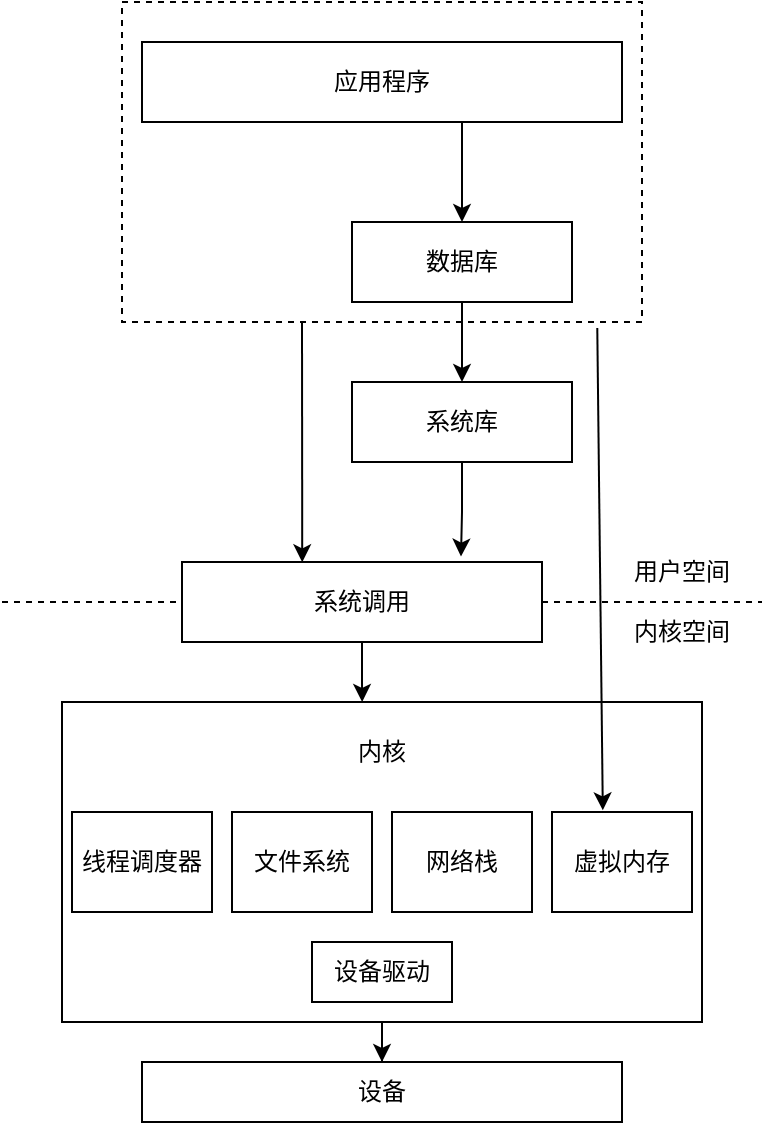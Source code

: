 <mxfile version="24.7.6" pages="2">
  <diagram name="Page-1" id="uqu4MA3W103sAPNdU19W">
    <mxGraphModel dx="2074" dy="1196" grid="1" gridSize="10" guides="1" tooltips="1" connect="1" arrows="1" fold="1" page="1" pageScale="1" pageWidth="850" pageHeight="1100" math="0" shadow="0">
      <root>
        <mxCell id="0" />
        <mxCell id="1" parent="0" />
        <mxCell id="srKOxvxDXywhAGwptkbs-34" value="" style="endArrow=none;dashed=1;html=1;rounded=0;fontFamily=Helvetica;fontSize=12;fontColor=default;" parent="1" edge="1">
          <mxGeometry width="50" height="50" relative="1" as="geometry">
            <mxPoint x="250" y="590" as="sourcePoint" />
            <mxPoint x="630" y="590" as="targetPoint" />
          </mxGeometry>
        </mxCell>
        <mxCell id="srKOxvxDXywhAGwptkbs-9" style="edgeStyle=orthogonalEdgeStyle;rounded=0;orthogonalLoop=1;jettySize=auto;html=1;fontFamily=Helvetica;fontSize=12;fontColor=default;" parent="1" target="srKOxvxDXywhAGwptkbs-3" edge="1">
          <mxGeometry relative="1" as="geometry">
            <mxPoint x="480" y="350" as="sourcePoint" />
            <Array as="points">
              <mxPoint x="480" y="370" />
              <mxPoint x="480" y="370" />
            </Array>
          </mxGeometry>
        </mxCell>
        <mxCell id="srKOxvxDXywhAGwptkbs-2" value="应用程序" style="whiteSpace=wrap;html=1;" parent="1" vertex="1">
          <mxGeometry x="320" y="310" width="240" height="40" as="geometry" />
        </mxCell>
        <mxCell id="srKOxvxDXywhAGwptkbs-11" style="edgeStyle=orthogonalEdgeStyle;rounded=0;orthogonalLoop=1;jettySize=auto;html=1;fontFamily=Helvetica;fontSize=12;fontColor=default;" parent="1" source="srKOxvxDXywhAGwptkbs-3" target="srKOxvxDXywhAGwptkbs-7" edge="1">
          <mxGeometry relative="1" as="geometry" />
        </mxCell>
        <mxCell id="srKOxvxDXywhAGwptkbs-3" value="数据库" style="whiteSpace=wrap;html=1;" parent="1" vertex="1">
          <mxGeometry x="425" y="400" width="110" height="40" as="geometry" />
        </mxCell>
        <mxCell id="srKOxvxDXywhAGwptkbs-7" value="系统库" style="whiteSpace=wrap;html=1;" parent="1" vertex="1">
          <mxGeometry x="425" y="480" width="110" height="40" as="geometry" />
        </mxCell>
        <mxCell id="srKOxvxDXywhAGwptkbs-8" value="系统调用" style="whiteSpace=wrap;html=1;" parent="1" vertex="1">
          <mxGeometry x="340" y="570" width="180" height="40" as="geometry" />
        </mxCell>
        <mxCell id="srKOxvxDXywhAGwptkbs-14" value="" style="whiteSpace=wrap;html=1;strokeColor=default;align=center;verticalAlign=middle;fontFamily=Helvetica;fontSize=12;fontColor=default;fillColor=none;dashed=1;" parent="1" vertex="1">
          <mxGeometry x="310" y="290" width="260" height="160" as="geometry" />
        </mxCell>
        <mxCell id="srKOxvxDXywhAGwptkbs-19" value="" style="edgeStyle=none;orthogonalLoop=1;jettySize=auto;html=1;rounded=0;fontFamily=Helvetica;fontSize=12;fontColor=default;entryX=0.334;entryY=0.004;entryDx=0;entryDy=0;entryPerimeter=0;" parent="1" target="srKOxvxDXywhAGwptkbs-8" edge="1">
          <mxGeometry width="80" relative="1" as="geometry">
            <mxPoint x="400" y="450" as="sourcePoint" />
            <mxPoint x="440" y="470" as="targetPoint" />
            <Array as="points" />
          </mxGeometry>
        </mxCell>
        <mxCell id="srKOxvxDXywhAGwptkbs-39" style="edgeStyle=orthogonalEdgeStyle;rounded=0;orthogonalLoop=1;jettySize=auto;html=1;entryX=0.5;entryY=0;entryDx=0;entryDy=0;fontFamily=Helvetica;fontSize=12;fontColor=default;" parent="1" source="srKOxvxDXywhAGwptkbs-22" target="srKOxvxDXywhAGwptkbs-29" edge="1">
          <mxGeometry relative="1" as="geometry" />
        </mxCell>
        <mxCell id="srKOxvxDXywhAGwptkbs-22" value="" style="whiteSpace=wrap;html=1;strokeColor=default;align=center;verticalAlign=middle;fontFamily=Helvetica;fontSize=12;fontColor=default;fillColor=default;" parent="1" vertex="1">
          <mxGeometry x="280" y="640" width="320" height="160" as="geometry" />
        </mxCell>
        <mxCell id="srKOxvxDXywhAGwptkbs-23" value="内核" style="text;strokeColor=none;align=center;fillColor=none;html=1;verticalAlign=middle;whiteSpace=wrap;rounded=0;fontSize=12;fontFamily=Helvetica;fontColor=default;" parent="1" vertex="1">
          <mxGeometry x="410" y="650" width="60" height="30" as="geometry" />
        </mxCell>
        <mxCell id="srKOxvxDXywhAGwptkbs-24" value="线程调度器" style="whiteSpace=wrap;html=1;strokeColor=default;align=center;verticalAlign=middle;fontFamily=Helvetica;fontSize=12;fontColor=default;fillColor=default;" parent="1" vertex="1">
          <mxGeometry x="285" y="695" width="70" height="50" as="geometry" />
        </mxCell>
        <mxCell id="srKOxvxDXywhAGwptkbs-25" value="文件系统" style="whiteSpace=wrap;html=1;strokeColor=default;align=center;verticalAlign=middle;fontFamily=Helvetica;fontSize=12;fontColor=default;fillColor=default;" parent="1" vertex="1">
          <mxGeometry x="365" y="695" width="70" height="50" as="geometry" />
        </mxCell>
        <mxCell id="srKOxvxDXywhAGwptkbs-26" value="网络栈" style="whiteSpace=wrap;html=1;strokeColor=default;align=center;verticalAlign=middle;fontFamily=Helvetica;fontSize=12;fontColor=default;fillColor=default;" parent="1" vertex="1">
          <mxGeometry x="445" y="695" width="70" height="50" as="geometry" />
        </mxCell>
        <mxCell id="srKOxvxDXywhAGwptkbs-27" value="虚拟内存" style="whiteSpace=wrap;html=1;strokeColor=default;align=center;verticalAlign=middle;fontFamily=Helvetica;fontSize=12;fontColor=default;fillColor=default;" parent="1" vertex="1">
          <mxGeometry x="525" y="695" width="70" height="50" as="geometry" />
        </mxCell>
        <mxCell id="srKOxvxDXywhAGwptkbs-28" value="设备驱动" style="whiteSpace=wrap;html=1;strokeColor=default;align=center;verticalAlign=middle;fontFamily=Helvetica;fontSize=12;fontColor=default;fillColor=default;" parent="1" vertex="1">
          <mxGeometry x="405" y="760" width="70" height="30" as="geometry" />
        </mxCell>
        <mxCell id="srKOxvxDXywhAGwptkbs-29" value="设备" style="whiteSpace=wrap;html=1;strokeColor=default;align=center;verticalAlign=middle;fontFamily=Helvetica;fontSize=12;fontColor=default;fillColor=default;" parent="1" vertex="1">
          <mxGeometry x="320" y="820" width="240" height="30" as="geometry" />
        </mxCell>
        <mxCell id="srKOxvxDXywhAGwptkbs-30" style="edgeStyle=orthogonalEdgeStyle;rounded=0;orthogonalLoop=1;jettySize=auto;html=1;entryX=0.775;entryY=-0.068;entryDx=0;entryDy=0;entryPerimeter=0;fontFamily=Helvetica;fontSize=12;fontColor=default;" parent="1" source="srKOxvxDXywhAGwptkbs-7" target="srKOxvxDXywhAGwptkbs-8" edge="1">
          <mxGeometry relative="1" as="geometry" />
        </mxCell>
        <mxCell id="srKOxvxDXywhAGwptkbs-31" value="" style="edgeStyle=none;orthogonalLoop=1;jettySize=auto;html=1;rounded=0;fontFamily=Helvetica;fontSize=12;fontColor=default;exitX=0.914;exitY=1.019;exitDx=0;exitDy=0;exitPerimeter=0;entryX=0.363;entryY=-0.017;entryDx=0;entryDy=0;entryPerimeter=0;" parent="1" source="srKOxvxDXywhAGwptkbs-14" target="srKOxvxDXywhAGwptkbs-27" edge="1">
          <mxGeometry width="80" relative="1" as="geometry">
            <mxPoint x="560" y="480" as="sourcePoint" />
            <mxPoint x="640" y="480" as="targetPoint" />
            <Array as="points" />
          </mxGeometry>
        </mxCell>
        <mxCell id="srKOxvxDXywhAGwptkbs-35" value="用户空间" style="text;strokeColor=none;align=center;fillColor=none;html=1;verticalAlign=middle;whiteSpace=wrap;rounded=0;fontSize=12;fontFamily=Helvetica;fontColor=default;" parent="1" vertex="1">
          <mxGeometry x="560" y="560" width="60" height="30" as="geometry" />
        </mxCell>
        <mxCell id="srKOxvxDXywhAGwptkbs-37" value="内核空间" style="text;strokeColor=none;align=center;fillColor=none;html=1;verticalAlign=middle;whiteSpace=wrap;rounded=0;fontSize=12;fontFamily=Helvetica;fontColor=default;" parent="1" vertex="1">
          <mxGeometry x="560" y="590" width="60" height="30" as="geometry" />
        </mxCell>
        <mxCell id="srKOxvxDXywhAGwptkbs-38" style="edgeStyle=orthogonalEdgeStyle;rounded=0;orthogonalLoop=1;jettySize=auto;html=1;entryX=0.469;entryY=0;entryDx=0;entryDy=0;entryPerimeter=0;fontFamily=Helvetica;fontSize=12;fontColor=default;" parent="1" source="srKOxvxDXywhAGwptkbs-8" target="srKOxvxDXywhAGwptkbs-22" edge="1">
          <mxGeometry relative="1" as="geometry" />
        </mxCell>
      </root>
    </mxGraphModel>
  </diagram>
  <diagram id="TjsXnp3fXacF0DOC6Yf5" name="内存结构">
    <mxGraphModel dx="2074" dy="1098" grid="1" gridSize="10" guides="1" tooltips="1" connect="1" arrows="1" fold="1" page="1" pageScale="1" pageWidth="850" pageHeight="1100" math="0" shadow="0">
      <root>
        <mxCell id="0" />
        <mxCell id="1" parent="0" />
      </root>
    </mxGraphModel>
  </diagram>
</mxfile>
